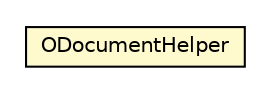 #!/usr/local/bin/dot
#
# Class diagram 
# Generated by UMLGraph version R5_6-24-gf6e263 (http://www.umlgraph.org/)
#

digraph G {
	edge [fontname="Helvetica",fontsize=10,labelfontname="Helvetica",labelfontsize=10];
	node [fontname="Helvetica",fontsize=10,shape=plaintext];
	nodesep=0.25;
	ranksep=0.5;
	// com.orientechnologies.orient.core.record.impl.ODocumentHelper
	c2923005 [label=<<table title="com.orientechnologies.orient.core.record.impl.ODocumentHelper" border="0" cellborder="1" cellspacing="0" cellpadding="2" port="p" bgcolor="lemonChiffon" href="./ODocumentHelper.html">
		<tr><td><table border="0" cellspacing="0" cellpadding="1">
<tr><td align="center" balign="center"> ODocumentHelper </td></tr>
		</table></td></tr>
		</table>>, URL="./ODocumentHelper.html", fontname="Helvetica", fontcolor="black", fontsize=10.0];
}


